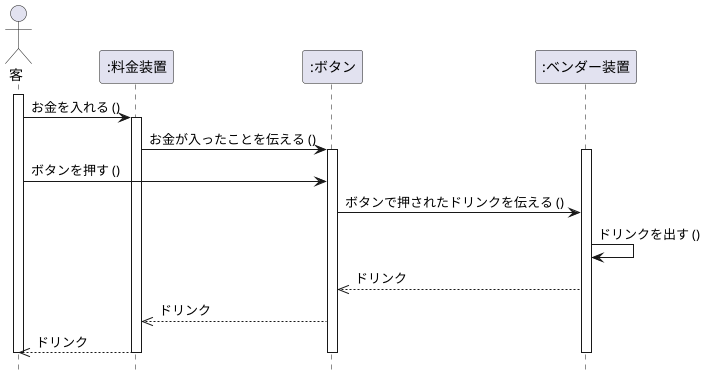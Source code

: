 @startuml 演習6-4-3
hide footbox
Actor 客 as customer
participant ":料金装置" as price
participant ":ボタン" as bottan
participant ":ベンダー装置" as vendor
activate customer
customer -> price: お金を入れる ()
activate price
price -> bottan: お金が入ったことを伝える ()
activate bottan
activate vendor
customer -> bottan: ボタンを押す ()
bottan -> vendor: ボタンで押されたドリンクを伝える ()
vendor -> vendor: ドリンクを出す ()
vendor -->> bottan: ドリンク
bottan -->> price: ドリンク
price -->> customer: ドリンク
deactivate vendor
deactivate bottan
deactivate price
deactivate customer
@enduml